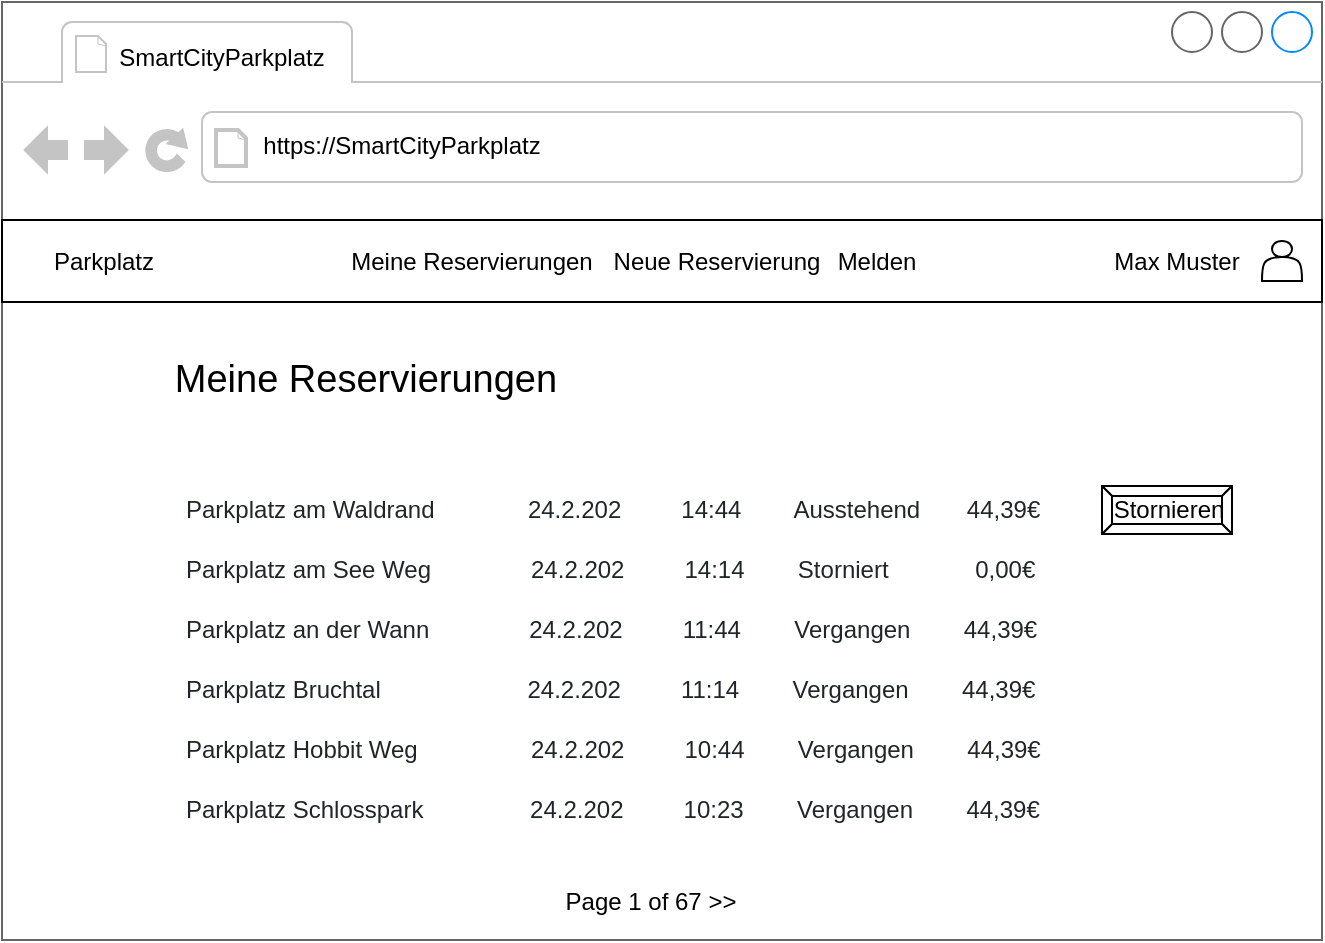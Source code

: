 <mxfile version="13.0.9" type="device"><diagram name="Page-1" id="74b105a0-9070-1c63-61bc-23e55f88626e"><mxGraphModel dx="1422" dy="1984" grid="1" gridSize="10" guides="1" tooltips="1" connect="1" arrows="1" fold="1" page="1" pageScale="1.5" pageWidth="1169" pageHeight="826" background="none" math="0" shadow="0"><root><mxCell id="0" style=";html=1;"/><mxCell id="1" style=";html=1;" parent="0"/><mxCell id="Ba2NQwpfFo-NStdELpBo-1" value="" style="strokeWidth=1;shadow=0;dashed=0;align=center;html=1;shape=mxgraph.mockup.containers.browserWindow;rSize=0;strokeColor=#666666;strokeColor2=#008cff;strokeColor3=#c4c4c4;mainText=,;recursiveResize=0;" parent="1" vertex="1"><mxGeometry y="-1239" width="660" height="469" as="geometry"/></mxCell><mxCell id="Ba2NQwpfFo-NStdELpBo-9" value="https://SmartCityParkplatz" style="text;html=1;strokeColor=none;fillColor=none;align=center;verticalAlign=middle;whiteSpace=wrap;rounded=0;" parent="Ba2NQwpfFo-NStdELpBo-1" vertex="1"><mxGeometry x="130" y="60" width="140" height="24" as="geometry"/></mxCell><mxCell id="Ba2NQwpfFo-NStdELpBo-10" value="SmartCityParkplatz" style="text;html=1;strokeColor=none;fillColor=none;align=center;verticalAlign=middle;whiteSpace=wrap;rounded=0;" parent="Ba2NQwpfFo-NStdELpBo-1" vertex="1"><mxGeometry x="60" y="20" width="100" height="16" as="geometry"/></mxCell><mxCell id="Ba2NQwpfFo-NStdELpBo-11" value="" style="rounded=0;whiteSpace=wrap;html=1;" parent="Ba2NQwpfFo-NStdELpBo-1" vertex="1"><mxGeometry y="109" width="660" height="41" as="geometry"/></mxCell><mxCell id="Ba2NQwpfFo-NStdELpBo-14" value="Parkplatz" style="text;html=1;strokeColor=none;fillColor=none;align=center;verticalAlign=middle;whiteSpace=wrap;rounded=0;" parent="Ba2NQwpfFo-NStdELpBo-1" vertex="1"><mxGeometry x="20" y="119.5" width="62" height="20" as="geometry"/></mxCell><mxCell id="Ba2NQwpfFo-NStdELpBo-15" value="" style="shape=actor;whiteSpace=wrap;html=1;" parent="Ba2NQwpfFo-NStdELpBo-1" vertex="1"><mxGeometry x="630" y="119.5" width="20" height="20" as="geometry"/></mxCell><mxCell id="Ba2NQwpfFo-NStdELpBo-200" value="Meine Reservierungen" style="text;html=1;strokeColor=none;fillColor=none;align=center;verticalAlign=middle;whiteSpace=wrap;rounded=0;" parent="Ba2NQwpfFo-NStdELpBo-1" vertex="1"><mxGeometry x="170" y="119.5" width="130" height="20" as="geometry"/></mxCell><mxCell id="Ba2NQwpfFo-NStdELpBo-201" value="Neue Reservierung" style="text;html=1;strokeColor=none;fillColor=none;align=center;verticalAlign=middle;whiteSpace=wrap;rounded=0;" parent="Ba2NQwpfFo-NStdELpBo-1" vertex="1"><mxGeometry x="300" y="119.5" width="115" height="20" as="geometry"/></mxCell><mxCell id="Ba2NQwpfFo-NStdELpBo-203" value="Max Muster" style="text;html=1;strokeColor=none;fillColor=none;align=center;verticalAlign=middle;whiteSpace=wrap;rounded=0;" parent="Ba2NQwpfFo-NStdELpBo-1" vertex="1"><mxGeometry x="550" y="119.5" width="75" height="20" as="geometry"/></mxCell><mxCell id="Ba2NQwpfFo-NStdELpBo-204" value="Parkplatz am Waldrand&amp;nbsp; &amp;nbsp; &amp;nbsp; &amp;nbsp; &amp;nbsp; &amp;nbsp; &amp;nbsp; 24.2.202&amp;nbsp; &amp;nbsp; &amp;nbsp; &amp;nbsp; &amp;nbsp;14:44&amp;nbsp; &amp;nbsp; &amp;nbsp; &amp;nbsp; Ausstehend&amp;nbsp; &amp;nbsp; &amp;nbsp; &amp;nbsp;44,39€&amp;nbsp;" style="html=1;strokeColor=none;fillColor=none;fontColor=#212529;perimeter=none;whiteSpace=wrap;resizeWidth=1;align=left;spacing=10;" parent="Ba2NQwpfFo-NStdELpBo-1" vertex="1"><mxGeometry x="82" y="239" width="470" height="30" as="geometry"/></mxCell><mxCell id="Ba2NQwpfFo-NStdELpBo-209" value="&lt;font style=&quot;font-size: 19px&quot;&gt;Meine Reservierungen&lt;/font&gt;" style="text;html=1;strokeColor=none;fillColor=none;align=center;verticalAlign=middle;whiteSpace=wrap;rounded=0;" parent="Ba2NQwpfFo-NStdELpBo-1" vertex="1"><mxGeometry x="82" y="179" width="200" height="20" as="geometry"/></mxCell><mxCell id="Ba2NQwpfFo-NStdELpBo-210" value="Parkplatz am See Weg&amp;nbsp; &amp;nbsp; &amp;nbsp; &amp;nbsp; &amp;nbsp; &amp;nbsp; &amp;nbsp; &amp;nbsp;24.2.202&amp;nbsp; &amp;nbsp; &amp;nbsp; &amp;nbsp; &amp;nbsp;14:14&amp;nbsp; &amp;nbsp; &amp;nbsp; &amp;nbsp; Storniert&amp;nbsp; &amp;nbsp; &amp;nbsp; &amp;nbsp; &amp;nbsp; &amp;nbsp; &amp;nbsp;0,00€&amp;nbsp;" style="html=1;strokeColor=none;fillColor=none;fontColor=#212529;perimeter=none;whiteSpace=wrap;resizeWidth=1;align=left;spacing=10;" parent="Ba2NQwpfFo-NStdELpBo-1" vertex="1"><mxGeometry x="82" y="269" width="470" height="30" as="geometry"/></mxCell><mxCell id="Ba2NQwpfFo-NStdELpBo-211" value="Parkplatz an der Wann&amp;nbsp; &amp;nbsp; &amp;nbsp; &amp;nbsp; &amp;nbsp; &amp;nbsp; &amp;nbsp; &amp;nbsp;24.2.202&amp;nbsp; &amp;nbsp; &amp;nbsp; &amp;nbsp; &amp;nbsp;11:44&amp;nbsp; &amp;nbsp; &amp;nbsp; &amp;nbsp; Vergangen&amp;nbsp; &amp;nbsp; &amp;nbsp; &amp;nbsp; 44,39€&amp;nbsp;" style="html=1;strokeColor=none;fillColor=none;fontColor=#212529;perimeter=none;whiteSpace=wrap;resizeWidth=1;align=left;spacing=10;" parent="Ba2NQwpfFo-NStdELpBo-1" vertex="1"><mxGeometry x="82" y="299" width="470" height="30" as="geometry"/></mxCell><mxCell id="Ba2NQwpfFo-NStdELpBo-212" value="Parkplatz Bruchtal&amp;nbsp; &amp;nbsp; &amp;nbsp; &amp;nbsp; &amp;nbsp; &amp;nbsp; &amp;nbsp; &amp;nbsp; &amp;nbsp; &amp;nbsp; &amp;nbsp; 24.2.202&amp;nbsp; &amp;nbsp; &amp;nbsp; &amp;nbsp; &amp;nbsp;11:14&amp;nbsp; &amp;nbsp; &amp;nbsp; &amp;nbsp; Vergangen&amp;nbsp; &amp;nbsp; &amp;nbsp; &amp;nbsp; 44,39€&amp;nbsp;" style="html=1;strokeColor=none;fillColor=none;fontColor=#212529;perimeter=none;whiteSpace=wrap;resizeWidth=1;align=left;spacing=10;" parent="Ba2NQwpfFo-NStdELpBo-1" vertex="1"><mxGeometry x="82" y="329" width="470" height="30" as="geometry"/></mxCell><mxCell id="Ba2NQwpfFo-NStdELpBo-213" value="Parkplatz Hobbit Weg&amp;nbsp; &amp;nbsp; &amp;nbsp; &amp;nbsp; &amp;nbsp; &amp;nbsp; &amp;nbsp; &amp;nbsp; &amp;nbsp;24.2.202&amp;nbsp; &amp;nbsp; &amp;nbsp; &amp;nbsp; &amp;nbsp;10:44&amp;nbsp; &amp;nbsp; &amp;nbsp; &amp;nbsp; Vergangen&amp;nbsp; &amp;nbsp; &amp;nbsp; &amp;nbsp; 44,39€&amp;nbsp;" style="html=1;strokeColor=none;fillColor=none;fontColor=#212529;perimeter=none;whiteSpace=wrap;resizeWidth=1;align=left;spacing=10;" parent="Ba2NQwpfFo-NStdELpBo-1" vertex="1"><mxGeometry x="82" y="359" width="470" height="30" as="geometry"/></mxCell><mxCell id="Ba2NQwpfFo-NStdELpBo-214" value="Parkplatz Schlosspark&amp;nbsp; &amp;nbsp; &amp;nbsp; &amp;nbsp; &amp;nbsp; &amp;nbsp; &amp;nbsp; &amp;nbsp; 24.2.202&amp;nbsp; &amp;nbsp; &amp;nbsp; &amp;nbsp; &amp;nbsp;10:23&amp;nbsp; &amp;nbsp; &amp;nbsp; &amp;nbsp; Vergangen&amp;nbsp; &amp;nbsp; &amp;nbsp; &amp;nbsp; 44,39€&amp;nbsp;" style="html=1;strokeColor=none;fillColor=none;fontColor=#212529;perimeter=none;whiteSpace=wrap;resizeWidth=1;align=left;spacing=10;" parent="Ba2NQwpfFo-NStdELpBo-1" vertex="1"><mxGeometry x="82" y="389" width="470" height="30" as="geometry"/></mxCell><mxCell id="Ba2NQwpfFo-NStdELpBo-215" value="Stornieren" style="labelPosition=center;verticalLabelPosition=middle;align=center;html=1;shape=mxgraph.basic.button;dx=5;" parent="Ba2NQwpfFo-NStdELpBo-1" vertex="1"><mxGeometry x="550" y="242" width="65" height="24" as="geometry"/></mxCell><mxCell id="Ba2NQwpfFo-NStdELpBo-216" value="Page 1 of 67 &amp;gt;&amp;gt;" style="text;html=1;strokeColor=none;fillColor=none;align=center;verticalAlign=middle;whiteSpace=wrap;rounded=0;" parent="Ba2NQwpfFo-NStdELpBo-1" vertex="1"><mxGeometry x="279" y="440" width="91" height="20" as="geometry"/></mxCell><mxCell id="o1vPJyf9sIjC5cHrPBXw-1" value="Melden" style="text;html=1;strokeColor=none;fillColor=none;align=center;verticalAlign=middle;whiteSpace=wrap;rounded=0;" vertex="1" parent="Ba2NQwpfFo-NStdELpBo-1"><mxGeometry x="415" y="119.5" width="45" height="20" as="geometry"/></mxCell></root></mxGraphModel></diagram></mxfile>